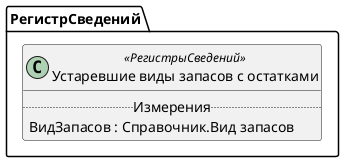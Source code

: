 ﻿@startuml УстаревшиеВидыЗапасовСОстатками
'!include templates.wsd
'..\include templates.wsd
class РегистрСведений.УстаревшиеВидыЗапасовСОстатками as "Устаревшие виды запасов с остатками" <<РегистрыСведений>>
{
..Измерения..
ВидЗапасов : Справочник.Вид запасов
}
@enduml

